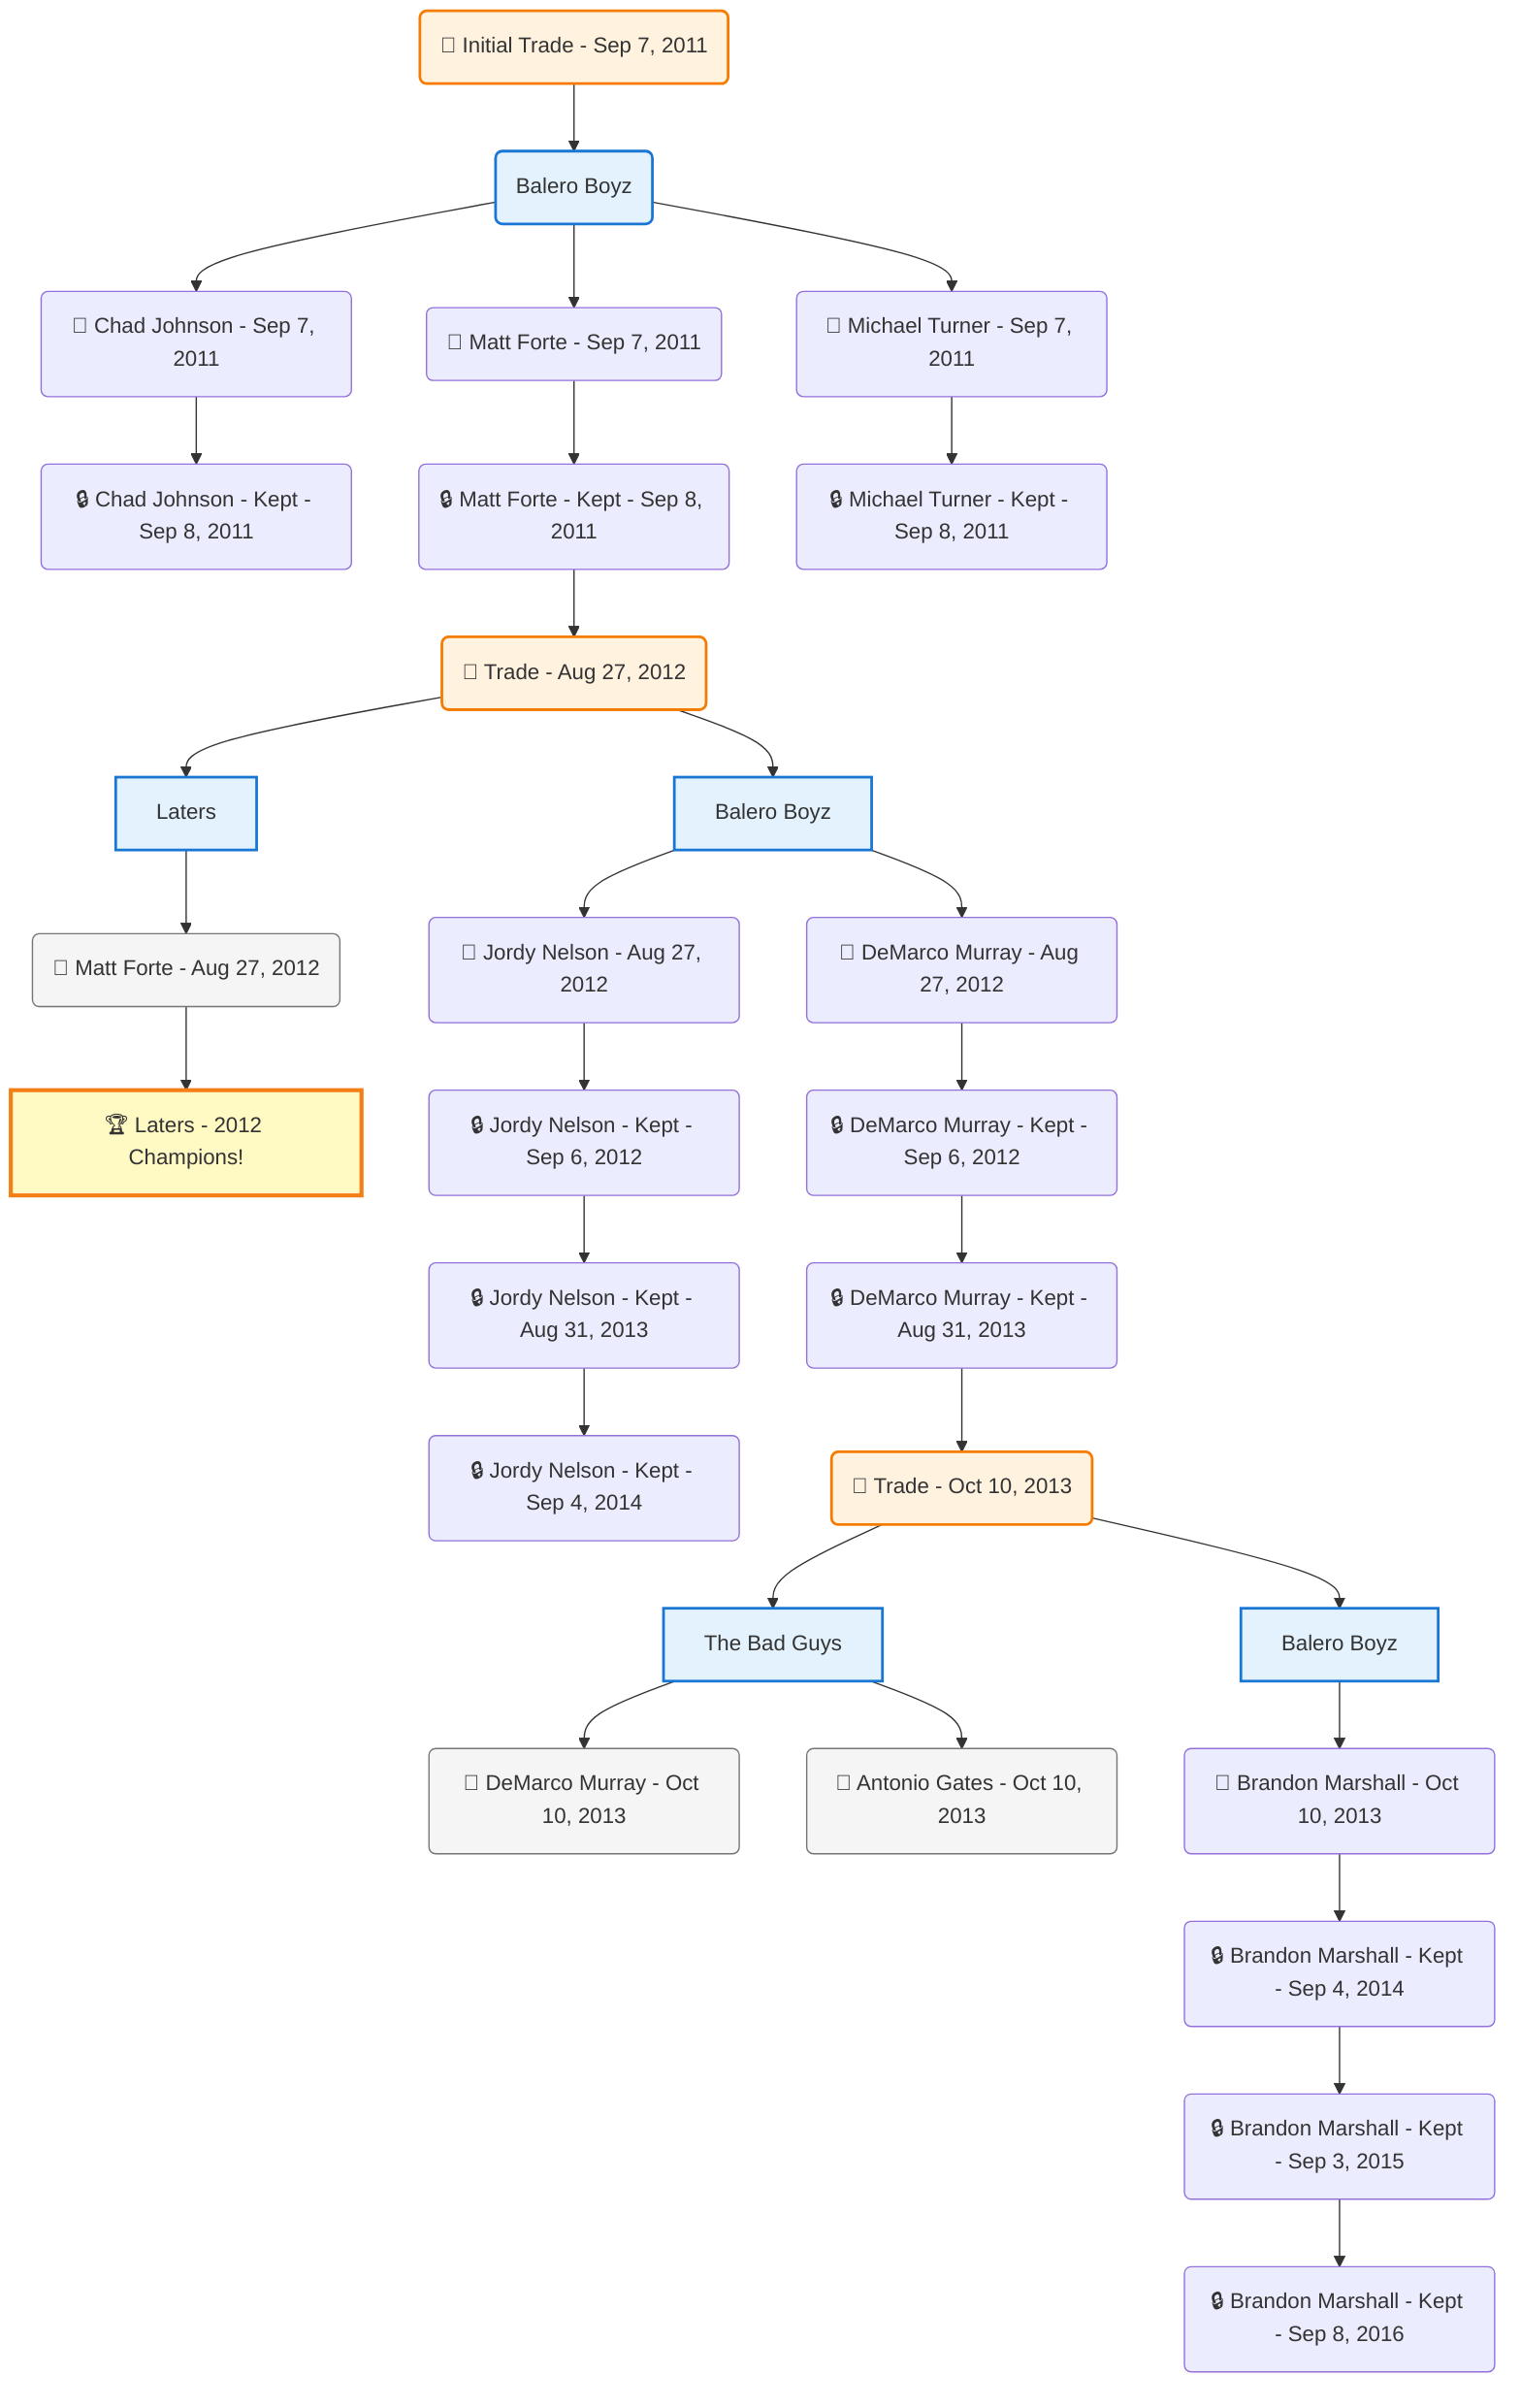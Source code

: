 flowchart TD

    TRADE_MAIN("🔄 Initial Trade - Sep 7, 2011")
    TEAM_1("Balero Boyz")
    NODE_507ac478-bd1d-42ce-9335-4007984f3e95("🔄 Chad Johnson - Sep 7, 2011")
    NODE_2b10d4e8-1df5-486d-b979-35874493b9f3("🔒 Chad Johnson - Kept - Sep 8, 2011")
    NODE_4ab7eee3-a976-4692-b697-921bfa3a6f5c("🔄 Matt Forte - Sep 7, 2011")
    NODE_5670cfba-5b59-4753-9202-f27dd765aba3("🔒 Matt Forte - Kept - Sep 8, 2011")
    TRADE_93fdaaac-9029-449b-a12c-a8587505dbde_2("🔄 Trade - Aug 27, 2012")
    TEAM_825928a9-7194-43aa-b7ae-fc78c2510b16_3["Laters"]
    NODE_e6e4a169-61af-4054-852d-2a4abc903448("🔄 Matt Forte - Aug 27, 2012")
    CHAMP_825928a9-7194-43aa-b7ae-fc78c2510b16_2012["🏆 Laters - 2012 Champions!"]
    TEAM_2feaf03e-fb22-498e-ac8f-e596b6ba7810_4["Balero Boyz"]
    NODE_0c9d0df5-dd80-4122-8ebd-e185f5d4f7ba("🔄 Jordy Nelson - Aug 27, 2012")
    NODE_ed565276-0920-407f-9107-4a113829d1ba("🔒 Jordy Nelson - Kept - Sep 6, 2012")
    NODE_657518bd-043c-418d-9bc1-456a08202ed7("🔒 Jordy Nelson - Kept - Aug 31, 2013")
    NODE_fbf34d00-3e93-4641-ae56-95a54a509793("🔒 Jordy Nelson - Kept - Sep 4, 2014")
    NODE_f2f056ef-bf0e-4ddd-933f-f71d80708002("🔄 DeMarco Murray - Aug 27, 2012")
    NODE_3a2281f3-b7d4-4169-920d-eb4e2914f43b("🔒 DeMarco Murray - Kept - Sep 6, 2012")
    NODE_12df4827-9f45-4daa-ad50-8ba55e9daee6("🔒 DeMarco Murray - Kept - Aug 31, 2013")
    TRADE_6cd59f86-7cf4-4c9b-b198-7235add4b0ea_5("🔄 Trade - Oct 10, 2013")
    TEAM_b2220d1a-ff75-4622-9757-09978901110f_6["The Bad Guys"]
    NODE_c342e257-bce7-4d20-b0e1-b93f656fd37d("🔄 DeMarco Murray - Oct 10, 2013")
    NODE_66533ce7-e424-4db9-b1e6-69d2793fbf37("🔄 Antonio Gates - Oct 10, 2013")
    TEAM_2feaf03e-fb22-498e-ac8f-e596b6ba7810_7["Balero Boyz"]
    NODE_118e32c0-67e9-4389-a4ee-c08ac6807fae("🔄 Brandon Marshall - Oct 10, 2013")
    NODE_92c37598-7382-4b39-9000-5d1c3f39f94d("🔒 Brandon Marshall - Kept - Sep 4, 2014")
    NODE_4cce0e57-7dc5-4594-bee2-7c0628468f55("🔒 Brandon Marshall - Kept - Sep 3, 2015")
    NODE_033d402e-8eeb-4c06-bd26-c690226fe23a("🔒 Brandon Marshall - Kept - Sep 8, 2016")
    NODE_bdcff92a-6c54-446b-80dc-94c93e4cd6a7("🔄 Michael Turner - Sep 7, 2011")
    NODE_22c603eb-d5ee-4623-bda0-a807fa0d772b("🔒 Michael Turner - Kept - Sep 8, 2011")

    TRADE_MAIN --> TEAM_1
    TEAM_1 --> NODE_507ac478-bd1d-42ce-9335-4007984f3e95
    NODE_507ac478-bd1d-42ce-9335-4007984f3e95 --> NODE_2b10d4e8-1df5-486d-b979-35874493b9f3
    TEAM_1 --> NODE_4ab7eee3-a976-4692-b697-921bfa3a6f5c
    NODE_4ab7eee3-a976-4692-b697-921bfa3a6f5c --> NODE_5670cfba-5b59-4753-9202-f27dd765aba3
    NODE_5670cfba-5b59-4753-9202-f27dd765aba3 --> TRADE_93fdaaac-9029-449b-a12c-a8587505dbde_2
    TRADE_93fdaaac-9029-449b-a12c-a8587505dbde_2 --> TEAM_825928a9-7194-43aa-b7ae-fc78c2510b16_3
    TEAM_825928a9-7194-43aa-b7ae-fc78c2510b16_3 --> NODE_e6e4a169-61af-4054-852d-2a4abc903448
    NODE_e6e4a169-61af-4054-852d-2a4abc903448 --> CHAMP_825928a9-7194-43aa-b7ae-fc78c2510b16_2012
    TRADE_93fdaaac-9029-449b-a12c-a8587505dbde_2 --> TEAM_2feaf03e-fb22-498e-ac8f-e596b6ba7810_4
    TEAM_2feaf03e-fb22-498e-ac8f-e596b6ba7810_4 --> NODE_0c9d0df5-dd80-4122-8ebd-e185f5d4f7ba
    NODE_0c9d0df5-dd80-4122-8ebd-e185f5d4f7ba --> NODE_ed565276-0920-407f-9107-4a113829d1ba
    NODE_ed565276-0920-407f-9107-4a113829d1ba --> NODE_657518bd-043c-418d-9bc1-456a08202ed7
    NODE_657518bd-043c-418d-9bc1-456a08202ed7 --> NODE_fbf34d00-3e93-4641-ae56-95a54a509793
    TEAM_2feaf03e-fb22-498e-ac8f-e596b6ba7810_4 --> NODE_f2f056ef-bf0e-4ddd-933f-f71d80708002
    NODE_f2f056ef-bf0e-4ddd-933f-f71d80708002 --> NODE_3a2281f3-b7d4-4169-920d-eb4e2914f43b
    NODE_3a2281f3-b7d4-4169-920d-eb4e2914f43b --> NODE_12df4827-9f45-4daa-ad50-8ba55e9daee6
    NODE_12df4827-9f45-4daa-ad50-8ba55e9daee6 --> TRADE_6cd59f86-7cf4-4c9b-b198-7235add4b0ea_5
    TRADE_6cd59f86-7cf4-4c9b-b198-7235add4b0ea_5 --> TEAM_b2220d1a-ff75-4622-9757-09978901110f_6
    TEAM_b2220d1a-ff75-4622-9757-09978901110f_6 --> NODE_c342e257-bce7-4d20-b0e1-b93f656fd37d
    TEAM_b2220d1a-ff75-4622-9757-09978901110f_6 --> NODE_66533ce7-e424-4db9-b1e6-69d2793fbf37
    TRADE_6cd59f86-7cf4-4c9b-b198-7235add4b0ea_5 --> TEAM_2feaf03e-fb22-498e-ac8f-e596b6ba7810_7
    TEAM_2feaf03e-fb22-498e-ac8f-e596b6ba7810_7 --> NODE_118e32c0-67e9-4389-a4ee-c08ac6807fae
    NODE_118e32c0-67e9-4389-a4ee-c08ac6807fae --> NODE_92c37598-7382-4b39-9000-5d1c3f39f94d
    NODE_92c37598-7382-4b39-9000-5d1c3f39f94d --> NODE_4cce0e57-7dc5-4594-bee2-7c0628468f55
    NODE_4cce0e57-7dc5-4594-bee2-7c0628468f55 --> NODE_033d402e-8eeb-4c06-bd26-c690226fe23a
    TEAM_1 --> NODE_bdcff92a-6c54-446b-80dc-94c93e4cd6a7
    NODE_bdcff92a-6c54-446b-80dc-94c93e4cd6a7 --> NODE_22c603eb-d5ee-4623-bda0-a807fa0d772b

    %% Node styling
    classDef teamNode fill:#e3f2fd,stroke:#1976d2,stroke-width:2px
    classDef tradeNode fill:#fff3e0,stroke:#f57c00,stroke-width:2px
    classDef playerNode fill:#f3e5f5,stroke:#7b1fa2,stroke-width:1px
    classDef nonRootPlayerNode fill:#f5f5f5,stroke:#757575,stroke-width:1px
    classDef endNode fill:#ffebee,stroke:#c62828,stroke-width:2px
    classDef waiverNode fill:#e8f5e8,stroke:#388e3c,stroke-width:2px
    classDef championshipNode fill:#fff9c4,stroke:#f57f17,stroke-width:3px

    class TEAM_1,TEAM_825928a9-7194-43aa-b7ae-fc78c2510b16_3,TEAM_2feaf03e-fb22-498e-ac8f-e596b6ba7810_4,TEAM_b2220d1a-ff75-4622-9757-09978901110f_6,TEAM_2feaf03e-fb22-498e-ac8f-e596b6ba7810_7 teamNode
    class CHAMP_825928a9-7194-43aa-b7ae-fc78c2510b16_2012 championshipNode
    class NODE_e6e4a169-61af-4054-852d-2a4abc903448,NODE_c342e257-bce7-4d20-b0e1-b93f656fd37d,NODE_66533ce7-e424-4db9-b1e6-69d2793fbf37 nonRootPlayerNode
    class TRADE_MAIN,TRADE_93fdaaac-9029-449b-a12c-a8587505dbde_2,TRADE_6cd59f86-7cf4-4c9b-b198-7235add4b0ea_5 tradeNode